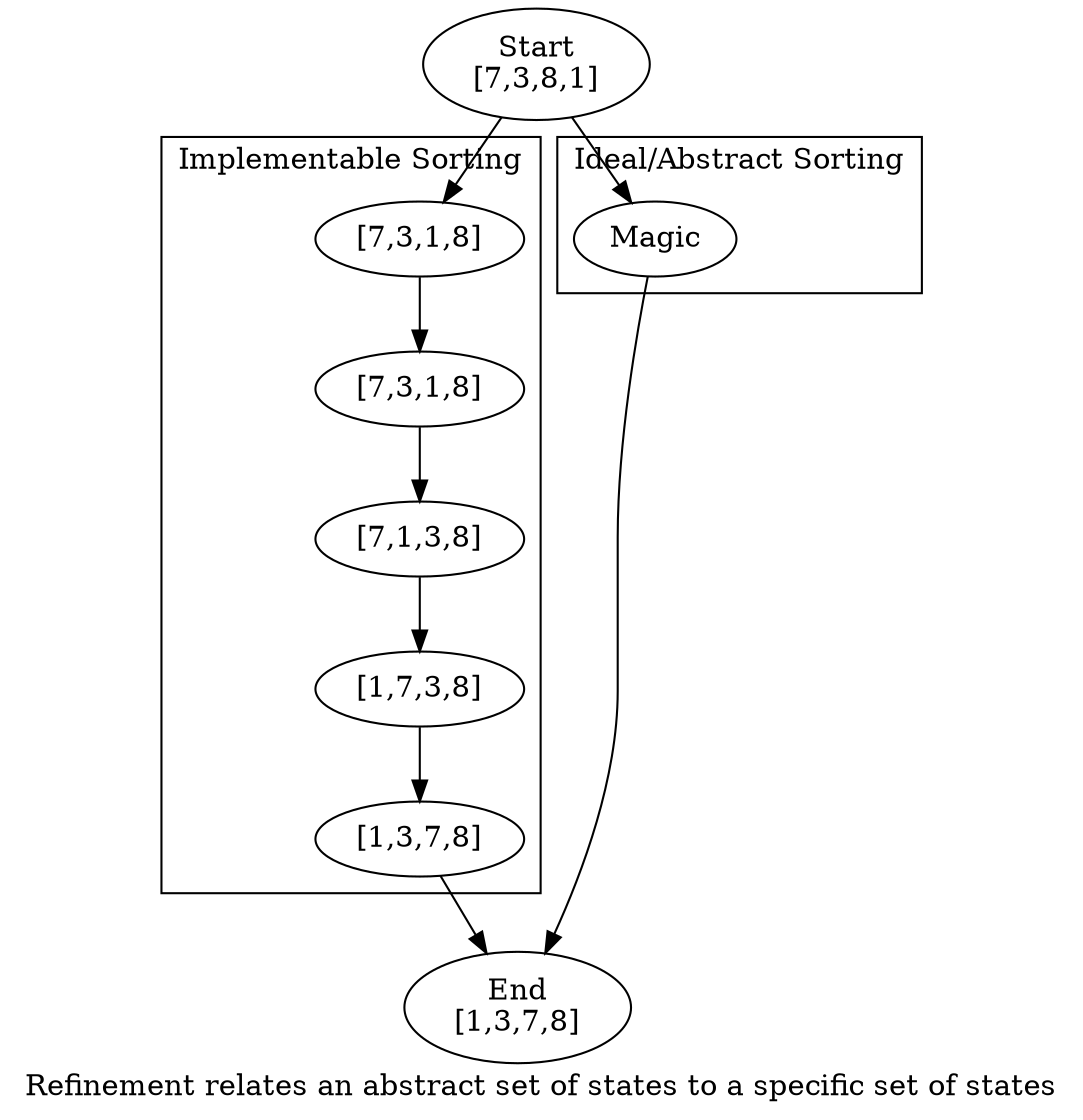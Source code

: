 digraph {
    
    
    label="Refinement relates an abstract set of states to a specific set of states"
		A [label="Start\n[7,3,8,1]"]
		B [label="End\n[1,3,7,8]"]
	  
		A1 [label="[7,3,1,8]"]
		A2 [label="[7,3,1,8]"]
		A3 [label="[7,1,3,8]"]
		A4 [label="[1,7,3,8]"]
		A5 [label="[1,3,7,8]"]
	
	A -> A1
	A5 -> B
	A -> Magic -> B
    subgraph cluster_abstract {
        label="Ideal/Abstract Sorting"
        Magic
	}
	
	
	subgraph cluster_detail {
	    label="Implementable Sorting"
		A1 -> A2 -> A3 -> A4 -> A5
	}

}

